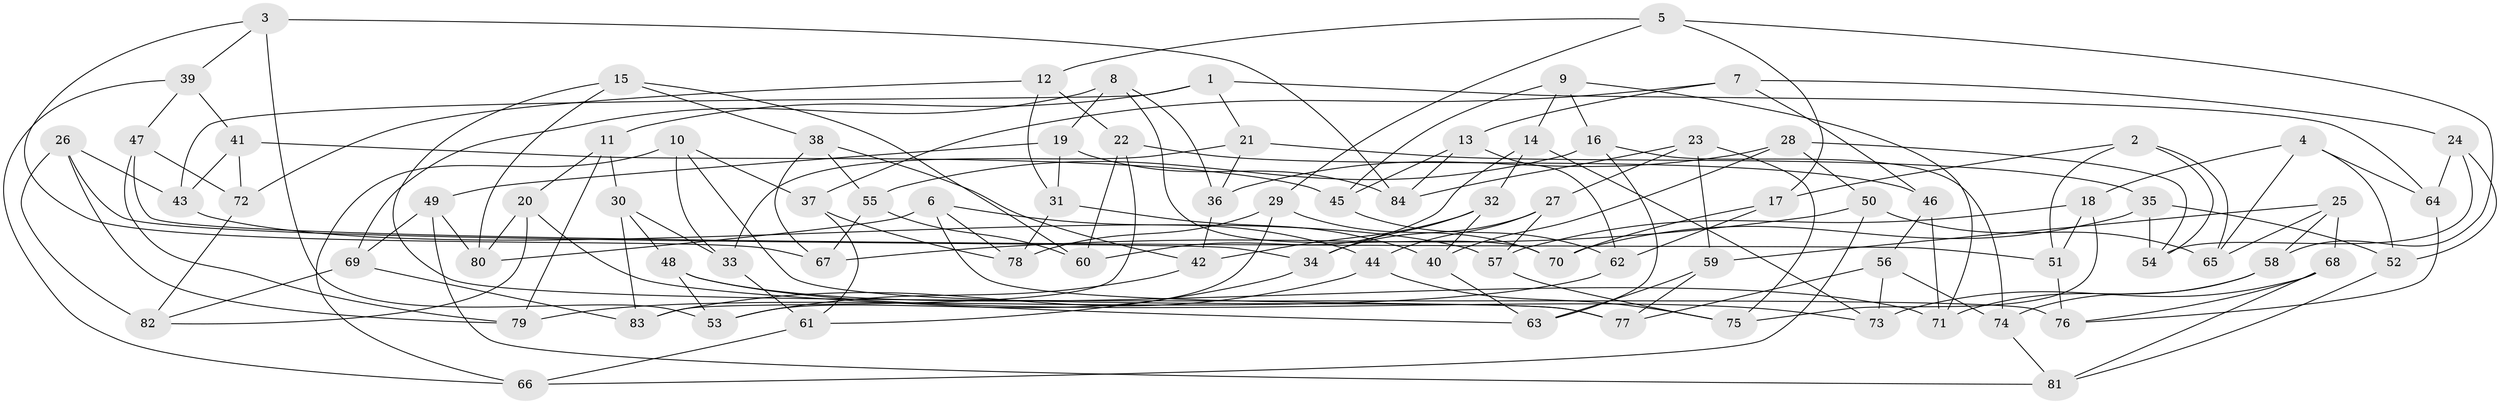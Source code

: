 // coarse degree distribution, {6: 0.3448275862068966, 4: 0.5517241379310345, 5: 0.10344827586206896}
// Generated by graph-tools (version 1.1) at 2025/52/02/27/25 19:52:30]
// undirected, 84 vertices, 168 edges
graph export_dot {
graph [start="1"]
  node [color=gray90,style=filled];
  1;
  2;
  3;
  4;
  5;
  6;
  7;
  8;
  9;
  10;
  11;
  12;
  13;
  14;
  15;
  16;
  17;
  18;
  19;
  20;
  21;
  22;
  23;
  24;
  25;
  26;
  27;
  28;
  29;
  30;
  31;
  32;
  33;
  34;
  35;
  36;
  37;
  38;
  39;
  40;
  41;
  42;
  43;
  44;
  45;
  46;
  47;
  48;
  49;
  50;
  51;
  52;
  53;
  54;
  55;
  56;
  57;
  58;
  59;
  60;
  61;
  62;
  63;
  64;
  65;
  66;
  67;
  68;
  69;
  70;
  71;
  72;
  73;
  74;
  75;
  76;
  77;
  78;
  79;
  80;
  81;
  82;
  83;
  84;
  1 -- 11;
  1 -- 21;
  1 -- 43;
  1 -- 64;
  2 -- 54;
  2 -- 65;
  2 -- 17;
  2 -- 51;
  3 -- 53;
  3 -- 84;
  3 -- 67;
  3 -- 39;
  4 -- 64;
  4 -- 52;
  4 -- 18;
  4 -- 65;
  5 -- 17;
  5 -- 58;
  5 -- 29;
  5 -- 12;
  6 -- 77;
  6 -- 80;
  6 -- 78;
  6 -- 44;
  7 -- 13;
  7 -- 24;
  7 -- 37;
  7 -- 46;
  8 -- 69;
  8 -- 70;
  8 -- 36;
  8 -- 19;
  9 -- 16;
  9 -- 45;
  9 -- 14;
  9 -- 71;
  10 -- 66;
  10 -- 37;
  10 -- 33;
  10 -- 77;
  11 -- 79;
  11 -- 30;
  11 -- 20;
  12 -- 72;
  12 -- 22;
  12 -- 31;
  13 -- 84;
  13 -- 62;
  13 -- 45;
  14 -- 32;
  14 -- 60;
  14 -- 73;
  15 -- 80;
  15 -- 60;
  15 -- 38;
  15 -- 76;
  16 -- 74;
  16 -- 63;
  16 -- 55;
  17 -- 70;
  17 -- 62;
  18 -- 51;
  18 -- 57;
  18 -- 75;
  19 -- 84;
  19 -- 31;
  19 -- 49;
  20 -- 82;
  20 -- 80;
  20 -- 63;
  21 -- 33;
  21 -- 35;
  21 -- 36;
  22 -- 60;
  22 -- 83;
  22 -- 46;
  23 -- 59;
  23 -- 84;
  23 -- 75;
  23 -- 27;
  24 -- 52;
  24 -- 64;
  24 -- 54;
  25 -- 68;
  25 -- 59;
  25 -- 65;
  25 -- 58;
  26 -- 82;
  26 -- 34;
  26 -- 79;
  26 -- 43;
  27 -- 44;
  27 -- 57;
  27 -- 34;
  28 -- 54;
  28 -- 40;
  28 -- 36;
  28 -- 50;
  29 -- 53;
  29 -- 70;
  29 -- 78;
  30 -- 33;
  30 -- 83;
  30 -- 48;
  31 -- 40;
  31 -- 78;
  32 -- 34;
  32 -- 42;
  32 -- 40;
  33 -- 61;
  34 -- 61;
  35 -- 52;
  35 -- 54;
  35 -- 70;
  36 -- 42;
  37 -- 61;
  37 -- 78;
  38 -- 42;
  38 -- 67;
  38 -- 55;
  39 -- 47;
  39 -- 66;
  39 -- 41;
  40 -- 63;
  41 -- 43;
  41 -- 45;
  41 -- 72;
  42 -- 53;
  43 -- 57;
  44 -- 75;
  44 -- 83;
  45 -- 62;
  46 -- 56;
  46 -- 71;
  47 -- 72;
  47 -- 79;
  47 -- 51;
  48 -- 53;
  48 -- 71;
  48 -- 73;
  49 -- 81;
  49 -- 80;
  49 -- 69;
  50 -- 66;
  50 -- 65;
  50 -- 67;
  51 -- 76;
  52 -- 81;
  55 -- 60;
  55 -- 67;
  56 -- 77;
  56 -- 74;
  56 -- 73;
  57 -- 75;
  58 -- 74;
  58 -- 71;
  59 -- 77;
  59 -- 63;
  61 -- 66;
  62 -- 79;
  64 -- 76;
  68 -- 73;
  68 -- 76;
  68 -- 81;
  69 -- 83;
  69 -- 82;
  72 -- 82;
  74 -- 81;
}

